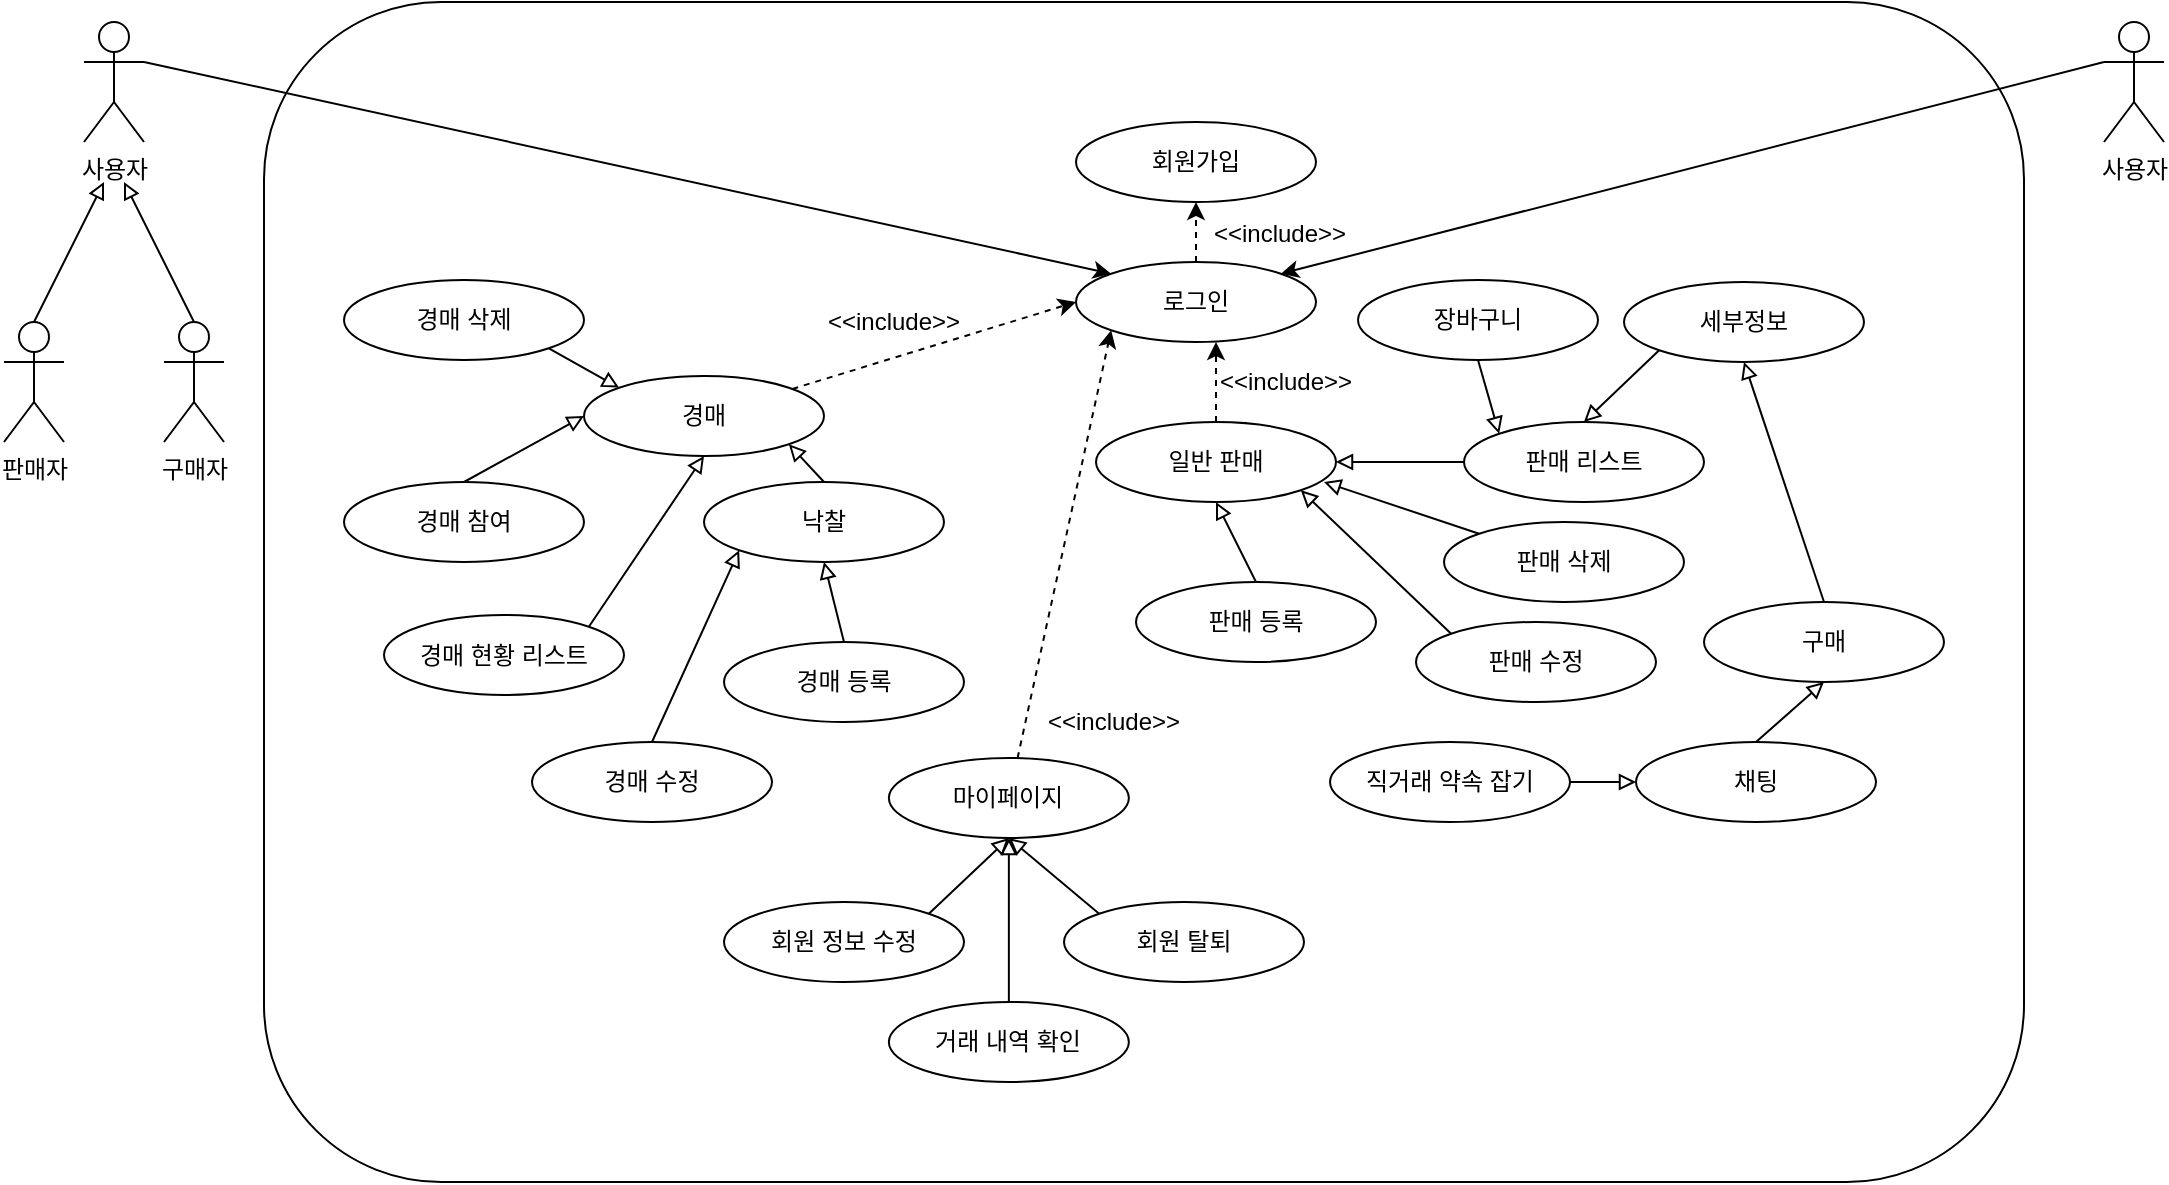 <mxfile version="14.8.0" type="github">
  <diagram id="tnOmO5F_K6ay91ntktzV" name="Page-1">
    <mxGraphModel dx="1422" dy="794" grid="1" gridSize="10" guides="1" tooltips="1" connect="1" arrows="1" fold="1" page="1" pageScale="1" pageWidth="827" pageHeight="1169" math="0" shadow="0">
      <root>
        <mxCell id="0" />
        <mxCell id="1" parent="0" />
        <mxCell id="yuPt1DAQd6iCSXwoG6E5-1" value="사용자" style="shape=umlActor;verticalLabelPosition=bottom;verticalAlign=top;html=1;outlineConnect=0;" vertex="1" parent="1">
          <mxGeometry x="1080" y="60" width="30" height="60" as="geometry" />
        </mxCell>
        <mxCell id="yuPt1DAQd6iCSXwoG6E5-2" value="사용자" style="shape=umlActor;verticalLabelPosition=bottom;verticalAlign=top;html=1;outlineConnect=0;" vertex="1" parent="1">
          <mxGeometry x="70" y="60" width="30" height="60" as="geometry" />
        </mxCell>
        <mxCell id="yuPt1DAQd6iCSXwoG6E5-19" value="판매자" style="shape=umlActor;verticalLabelPosition=bottom;verticalAlign=top;html=1;outlineConnect=0;" vertex="1" parent="1">
          <mxGeometry x="30" y="210" width="30" height="60" as="geometry" />
        </mxCell>
        <mxCell id="yuPt1DAQd6iCSXwoG6E5-20" value="구매자" style="shape=umlActor;verticalLabelPosition=bottom;verticalAlign=top;html=1;outlineConnect=0;" vertex="1" parent="1">
          <mxGeometry x="110" y="210" width="30" height="60" as="geometry" />
        </mxCell>
        <mxCell id="yuPt1DAQd6iCSXwoG6E5-24" value="" style="endArrow=block;html=1;endFill=0;exitX=0.5;exitY=0;exitDx=0;exitDy=0;exitPerimeter=0;" edge="1" parent="1" source="yuPt1DAQd6iCSXwoG6E5-19">
          <mxGeometry width="50" height="50" relative="1" as="geometry">
            <mxPoint x="50" y="180" as="sourcePoint" />
            <mxPoint x="80" y="140" as="targetPoint" />
          </mxGeometry>
        </mxCell>
        <mxCell id="yuPt1DAQd6iCSXwoG6E5-25" value="" style="endArrow=block;html=1;endFill=0;exitX=0.5;exitY=0;exitDx=0;exitDy=0;exitPerimeter=0;" edge="1" parent="1" source="yuPt1DAQd6iCSXwoG6E5-20">
          <mxGeometry width="50" height="50" relative="1" as="geometry">
            <mxPoint x="60" y="190" as="sourcePoint" />
            <mxPoint x="90" y="140" as="targetPoint" />
          </mxGeometry>
        </mxCell>
        <mxCell id="yuPt1DAQd6iCSXwoG6E5-62" value="" style="rounded=1;whiteSpace=wrap;html=1;" vertex="1" parent="1">
          <mxGeometry x="160" y="50" width="880" height="590" as="geometry" />
        </mxCell>
        <mxCell id="yuPt1DAQd6iCSXwoG6E5-63" value="로그인" style="ellipse;whiteSpace=wrap;html=1;" vertex="1" parent="1">
          <mxGeometry x="566" y="180" width="120" height="40" as="geometry" />
        </mxCell>
        <mxCell id="yuPt1DAQd6iCSXwoG6E5-64" value="회원가입" style="ellipse;whiteSpace=wrap;html=1;" vertex="1" parent="1">
          <mxGeometry x="566" y="110" width="120" height="40" as="geometry" />
        </mxCell>
        <mxCell id="yuPt1DAQd6iCSXwoG6E5-65" value="회원 정보 수정" style="ellipse;whiteSpace=wrap;html=1;" vertex="1" parent="1">
          <mxGeometry x="390" y="500" width="120" height="40" as="geometry" />
        </mxCell>
        <mxCell id="yuPt1DAQd6iCSXwoG6E5-67" value="" style="endArrow=classic;html=1;entryX=0.5;entryY=1;entryDx=0;entryDy=0;exitX=0.5;exitY=0;exitDx=0;exitDy=0;dashed=1;" edge="1" parent="1" source="yuPt1DAQd6iCSXwoG6E5-63" target="yuPt1DAQd6iCSXwoG6E5-64">
          <mxGeometry width="50" height="50" relative="1" as="geometry">
            <mxPoint x="476" y="210" as="sourcePoint" />
            <mxPoint x="576" y="210" as="targetPoint" />
          </mxGeometry>
        </mxCell>
        <mxCell id="yuPt1DAQd6iCSXwoG6E5-69" value="&amp;lt;&amp;lt;include&amp;gt;&amp;gt;" style="text;html=1;strokeColor=none;fillColor=none;align=center;verticalAlign=middle;whiteSpace=wrap;rounded=0;" vertex="1" parent="1">
          <mxGeometry x="643" y="156" width="50" height="20" as="geometry" />
        </mxCell>
        <mxCell id="yuPt1DAQd6iCSXwoG6E5-70" value="경매" style="ellipse;whiteSpace=wrap;html=1;" vertex="1" parent="1">
          <mxGeometry x="320" y="237" width="120" height="40" as="geometry" />
        </mxCell>
        <mxCell id="yuPt1DAQd6iCSXwoG6E5-71" value="경매 참여" style="ellipse;whiteSpace=wrap;html=1;" vertex="1" parent="1">
          <mxGeometry x="200" y="290" width="120" height="40" as="geometry" />
        </mxCell>
        <mxCell id="yuPt1DAQd6iCSXwoG6E5-72" value="경매 등록&lt;span style=&quot;color: rgba(0 , 0 , 0 , 0) ; font-family: monospace ; font-size: 0px&quot;&gt;%3CmxGraphModel%3E%3Croot%3E%3CmxCell%20id%3D%220%22%2F%3E%3CmxCell%20id%3D%221%22%20parent%3D%220%22%2F%3E%3CmxCell%20id%3D%222%22%20value%3D%22%EA%B2%BD%EB%A7%A4%22%20style%3D%22ellipse%3BwhiteSpace%3Dwrap%3Bhtml%3D1%3B%22%20vertex%3D%221%22%20parent%3D%221%22%3E%3CmxGeometry%20x%3D%22240%22%20y%3D%22240%22%20width%3D%22120%22%20height%3D%2240%22%20as%3D%22geometry%22%2F%3E%3C%2FmxCell%3E%3C%2Froot%3E%3C%2FmxGraphModel%3E&lt;/span&gt;" style="ellipse;whiteSpace=wrap;html=1;" vertex="1" parent="1">
          <mxGeometry x="390" y="370" width="120" height="40" as="geometry" />
        </mxCell>
        <mxCell id="yuPt1DAQd6iCSXwoG6E5-73" value="경매 수정&lt;span style=&quot;color: rgba(0 , 0 , 0 , 0) ; font-family: monospace ; font-size: 0px&quot;&gt;3CmxGraphModel%3E%3Croot%3E%3CmxCell%20id%3D%220%22%2F%3E%3CmxCell%20id%3D%221%22%20parent%3D%220%22%2F%3E%3CmxCell%20id%3D%222%22%20value%3D%22%EA%B2%BD%EB%A7%A4%22%20style%3D%22ellipse%3BwhiteSpace%3Dwrap%3Bhtml%3D1%3B%22%20vertex%3D%221%22%20parent%3D%221%22%3E%3CmxGeometry%20x%3D%22240%22%20y%3D%22240%22%20width%3D%22120%22%20height%3D%2240%22%20as%3D%22geometry%22%2F%3E%3C%2FmxCell%3E%3C%2Froot%3E%3C%2FmxGraphModel%3E&lt;/span&gt;" style="ellipse;whiteSpace=wrap;html=1;" vertex="1" parent="1">
          <mxGeometry x="294" y="420" width="120" height="40" as="geometry" />
        </mxCell>
        <mxCell id="yuPt1DAQd6iCSXwoG6E5-74" value="" style="endArrow=block;html=1;exitX=0.5;exitY=0;exitDx=0;exitDy=0;endFill=0;entryX=0;entryY=0.5;entryDx=0;entryDy=0;" edge="1" parent="1" source="yuPt1DAQd6iCSXwoG6E5-71" target="yuPt1DAQd6iCSXwoG6E5-70">
          <mxGeometry width="50" height="50" relative="1" as="geometry">
            <mxPoint x="370" y="230" as="sourcePoint" />
            <mxPoint x="278" y="290" as="targetPoint" />
          </mxGeometry>
        </mxCell>
        <mxCell id="yuPt1DAQd6iCSXwoG6E5-75" value="" style="endArrow=block;html=1;exitX=0.5;exitY=0;exitDx=0;exitDy=0;entryX=0;entryY=1;entryDx=0;entryDy=0;endFill=0;" edge="1" parent="1" source="yuPt1DAQd6iCSXwoG6E5-73" target="yuPt1DAQd6iCSXwoG6E5-98">
          <mxGeometry width="50" height="50" relative="1" as="geometry">
            <mxPoint x="362.426" y="395.858" as="sourcePoint" />
            <mxPoint x="380" y="370" as="targetPoint" />
          </mxGeometry>
        </mxCell>
        <mxCell id="yuPt1DAQd6iCSXwoG6E5-76" value="" style="endArrow=block;html=1;exitX=0.5;exitY=0;exitDx=0;exitDy=0;endFill=0;entryX=0.5;entryY=1;entryDx=0;entryDy=0;" edge="1" parent="1" source="yuPt1DAQd6iCSXwoG6E5-72" target="yuPt1DAQd6iCSXwoG6E5-98">
          <mxGeometry width="50" height="50" relative="1" as="geometry">
            <mxPoint x="337.426" y="544.718" as="sourcePoint" />
            <mxPoint x="387.426" y="410.002" as="targetPoint" />
          </mxGeometry>
        </mxCell>
        <mxCell id="yuPt1DAQd6iCSXwoG6E5-77" value="일반 판매" style="ellipse;whiteSpace=wrap;html=1;" vertex="1" parent="1">
          <mxGeometry x="576" y="260" width="120" height="40" as="geometry" />
        </mxCell>
        <mxCell id="yuPt1DAQd6iCSXwoG6E5-78" value="" style="endArrow=classic;html=1;entryX=0;entryY=0.5;entryDx=0;entryDy=0;dashed=1;" edge="1" parent="1" source="yuPt1DAQd6iCSXwoG6E5-70" target="yuPt1DAQd6iCSXwoG6E5-63">
          <mxGeometry width="50" height="50" relative="1" as="geometry">
            <mxPoint x="440" y="137" as="sourcePoint" />
            <mxPoint x="696" y="207" as="targetPoint" />
          </mxGeometry>
        </mxCell>
        <mxCell id="yuPt1DAQd6iCSXwoG6E5-79" value="" style="endArrow=classic;html=1;dashed=1;exitX=0.5;exitY=0;exitDx=0;exitDy=0;" edge="1" parent="1" source="yuPt1DAQd6iCSXwoG6E5-77">
          <mxGeometry width="50" height="50" relative="1" as="geometry">
            <mxPoint x="496.729" y="259.32" as="sourcePoint" />
            <mxPoint x="636" y="220" as="targetPoint" />
          </mxGeometry>
        </mxCell>
        <mxCell id="yuPt1DAQd6iCSXwoG6E5-80" value="&amp;lt;&amp;lt;include&amp;gt;&amp;gt;" style="text;html=1;strokeColor=none;fillColor=none;align=center;verticalAlign=middle;whiteSpace=wrap;rounded=0;" vertex="1" parent="1">
          <mxGeometry x="646" y="230" width="50" height="20" as="geometry" />
        </mxCell>
        <mxCell id="yuPt1DAQd6iCSXwoG6E5-81" value="&amp;lt;&amp;lt;include&amp;gt;&amp;gt;" style="text;html=1;strokeColor=none;fillColor=none;align=center;verticalAlign=middle;whiteSpace=wrap;rounded=0;" vertex="1" parent="1">
          <mxGeometry x="450" y="200" width="50" height="20" as="geometry" />
        </mxCell>
        <mxCell id="yuPt1DAQd6iCSXwoG6E5-82" value="판매 등록" style="ellipse;whiteSpace=wrap;html=1;" vertex="1" parent="1">
          <mxGeometry x="596" y="340" width="120" height="40" as="geometry" />
        </mxCell>
        <mxCell id="yuPt1DAQd6iCSXwoG6E5-83" value="" style="endArrow=block;html=1;exitX=0.5;exitY=0;exitDx=0;exitDy=0;endFill=0;entryX=0.5;entryY=1;entryDx=0;entryDy=0;" edge="1" parent="1" source="yuPt1DAQd6iCSXwoG6E5-82" target="yuPt1DAQd6iCSXwoG6E5-77">
          <mxGeometry width="50" height="50" relative="1" as="geometry">
            <mxPoint x="756" y="245.86" as="sourcePoint" />
            <mxPoint x="653.574" y="300.002" as="targetPoint" />
          </mxGeometry>
        </mxCell>
        <mxCell id="yuPt1DAQd6iCSXwoG6E5-84" value="구매" style="ellipse;whiteSpace=wrap;html=1;" vertex="1" parent="1">
          <mxGeometry x="880" y="350" width="120" height="40" as="geometry" />
        </mxCell>
        <mxCell id="yuPt1DAQd6iCSXwoG6E5-85" value="" style="endArrow=block;html=1;exitX=0.5;exitY=0;exitDx=0;exitDy=0;endFill=0;entryX=0.5;entryY=1;entryDx=0;entryDy=0;" edge="1" parent="1" source="yuPt1DAQd6iCSXwoG6E5-84" target="yuPt1DAQd6iCSXwoG6E5-104">
          <mxGeometry width="50" height="50" relative="1" as="geometry">
            <mxPoint x="580" y="390" as="sourcePoint" />
            <mxPoint x="900" y="250" as="targetPoint" />
          </mxGeometry>
        </mxCell>
        <mxCell id="yuPt1DAQd6iCSXwoG6E5-86" value="채팅" style="ellipse;whiteSpace=wrap;html=1;" vertex="1" parent="1">
          <mxGeometry x="846" y="420" width="120" height="40" as="geometry" />
        </mxCell>
        <mxCell id="yuPt1DAQd6iCSXwoG6E5-87" value="" style="endArrow=block;html=1;exitX=0.5;exitY=0;exitDx=0;exitDy=0;endFill=0;entryX=0.5;entryY=1;entryDx=0;entryDy=0;" edge="1" parent="1" source="yuPt1DAQd6iCSXwoG6E5-86" target="yuPt1DAQd6iCSXwoG6E5-84">
          <mxGeometry width="50" height="50" relative="1" as="geometry">
            <mxPoint x="1006" y="335.86" as="sourcePoint" />
            <mxPoint x="886" y="390" as="targetPoint" />
          </mxGeometry>
        </mxCell>
        <mxCell id="yuPt1DAQd6iCSXwoG6E5-88" value="판매 수정" style="ellipse;whiteSpace=wrap;html=1;" vertex="1" parent="1">
          <mxGeometry x="736" y="360" width="120" height="40" as="geometry" />
        </mxCell>
        <mxCell id="yuPt1DAQd6iCSXwoG6E5-89" value="" style="endArrow=block;html=1;exitX=0;exitY=0;exitDx=0;exitDy=0;endFill=0;entryX=1;entryY=1;entryDx=0;entryDy=0;" edge="1" parent="1" source="yuPt1DAQd6iCSXwoG6E5-88" target="yuPt1DAQd6iCSXwoG6E5-77">
          <mxGeometry width="50" height="50" relative="1" as="geometry">
            <mxPoint x="816" y="225.86" as="sourcePoint" />
            <mxPoint x="696" y="280" as="targetPoint" />
          </mxGeometry>
        </mxCell>
        <mxCell id="yuPt1DAQd6iCSXwoG6E5-90" value="경매 삭제" style="ellipse;whiteSpace=wrap;html=1;" vertex="1" parent="1">
          <mxGeometry x="200" y="189" width="120" height="40" as="geometry" />
        </mxCell>
        <mxCell id="yuPt1DAQd6iCSXwoG6E5-91" value="" style="endArrow=block;html=1;exitX=1;exitY=1;exitDx=0;exitDy=0;endFill=0;entryX=0;entryY=0;entryDx=0;entryDy=0;" edge="1" parent="1" source="yuPt1DAQd6iCSXwoG6E5-90" target="yuPt1DAQd6iCSXwoG6E5-70">
          <mxGeometry width="50" height="50" relative="1" as="geometry">
            <mxPoint x="370" y="101.86" as="sourcePoint" />
            <mxPoint x="250" y="156" as="targetPoint" />
          </mxGeometry>
        </mxCell>
        <mxCell id="yuPt1DAQd6iCSXwoG6E5-92" value="판매 삭제" style="ellipse;whiteSpace=wrap;html=1;" vertex="1" parent="1">
          <mxGeometry x="750" y="310" width="120" height="40" as="geometry" />
        </mxCell>
        <mxCell id="yuPt1DAQd6iCSXwoG6E5-93" value="" style="endArrow=block;html=1;exitX=0;exitY=0;exitDx=0;exitDy=0;endFill=0;" edge="1" parent="1" source="yuPt1DAQd6iCSXwoG6E5-92">
          <mxGeometry width="50" height="50" relative="1" as="geometry">
            <mxPoint x="886" y="165.86" as="sourcePoint" />
            <mxPoint x="690" y="290" as="targetPoint" />
          </mxGeometry>
        </mxCell>
        <mxCell id="yuPt1DAQd6iCSXwoG6E5-94" value="장바구니" style="ellipse;whiteSpace=wrap;html=1;" vertex="1" parent="1">
          <mxGeometry x="707" y="189" width="120" height="40" as="geometry" />
        </mxCell>
        <mxCell id="yuPt1DAQd6iCSXwoG6E5-95" value="" style="endArrow=block;html=1;exitX=0.5;exitY=1;exitDx=0;exitDy=0;endFill=0;entryX=0;entryY=0;entryDx=0;entryDy=0;" edge="1" parent="1" source="yuPt1DAQd6iCSXwoG6E5-94" target="yuPt1DAQd6iCSXwoG6E5-102">
          <mxGeometry width="50" height="50" relative="1" as="geometry">
            <mxPoint x="896" y="101.86" as="sourcePoint" />
            <mxPoint x="690" y="280" as="targetPoint" />
          </mxGeometry>
        </mxCell>
        <mxCell id="yuPt1DAQd6iCSXwoG6E5-96" value="직거래 약속 잡기" style="ellipse;whiteSpace=wrap;html=1;" vertex="1" parent="1">
          <mxGeometry x="693" y="420" width="120" height="40" as="geometry" />
        </mxCell>
        <mxCell id="yuPt1DAQd6iCSXwoG6E5-97" value="" style="endArrow=block;html=1;exitX=1;exitY=0.5;exitDx=0;exitDy=0;endFill=0;entryX=0;entryY=0.5;entryDx=0;entryDy=0;" edge="1" parent="1" source="yuPt1DAQd6iCSXwoG6E5-96" target="yuPt1DAQd6iCSXwoG6E5-86">
          <mxGeometry width="50" height="50" relative="1" as="geometry">
            <mxPoint x="1066" y="355.86" as="sourcePoint" />
            <mxPoint x="876" y="470" as="targetPoint" />
          </mxGeometry>
        </mxCell>
        <mxCell id="yuPt1DAQd6iCSXwoG6E5-98" value="낙찰" style="ellipse;whiteSpace=wrap;html=1;" vertex="1" parent="1">
          <mxGeometry x="380" y="290" width="120" height="40" as="geometry" />
        </mxCell>
        <mxCell id="yuPt1DAQd6iCSXwoG6E5-99" value="" style="endArrow=block;html=1;exitX=0.5;exitY=0;exitDx=0;exitDy=0;endFill=0;entryX=1;entryY=1;entryDx=0;entryDy=0;" edge="1" parent="1" source="yuPt1DAQd6iCSXwoG6E5-98" target="yuPt1DAQd6iCSXwoG6E5-70">
          <mxGeometry width="50" height="50" relative="1" as="geometry">
            <mxPoint x="372.426" y="405.858" as="sourcePoint" />
            <mxPoint x="430" y="277" as="targetPoint" />
          </mxGeometry>
        </mxCell>
        <mxCell id="yuPt1DAQd6iCSXwoG6E5-100" value="경매 현황 리스트" style="ellipse;whiteSpace=wrap;html=1;" vertex="1" parent="1">
          <mxGeometry x="220" y="356.5" width="120" height="40" as="geometry" />
        </mxCell>
        <mxCell id="yuPt1DAQd6iCSXwoG6E5-101" value="" style="endArrow=block;html=1;exitX=1;exitY=0;exitDx=0;exitDy=0;endFill=0;entryX=0.5;entryY=1;entryDx=0;entryDy=0;" edge="1" parent="1" source="yuPt1DAQd6iCSXwoG6E5-100" target="yuPt1DAQd6iCSXwoG6E5-70">
          <mxGeometry width="50" height="50" relative="1" as="geometry">
            <mxPoint x="390" y="296.5" as="sourcePoint" />
            <mxPoint x="380" y="280" as="targetPoint" />
          </mxGeometry>
        </mxCell>
        <mxCell id="yuPt1DAQd6iCSXwoG6E5-102" value="판매 리스트" style="ellipse;whiteSpace=wrap;html=1;" vertex="1" parent="1">
          <mxGeometry x="760" y="260" width="120" height="40" as="geometry" />
        </mxCell>
        <mxCell id="yuPt1DAQd6iCSXwoG6E5-103" value="" style="endArrow=block;html=1;exitX=0;exitY=0.5;exitDx=0;exitDy=0;endFill=0;entryX=1;entryY=0.5;entryDx=0;entryDy=0;" edge="1" parent="1" source="yuPt1DAQd6iCSXwoG6E5-102" target="yuPt1DAQd6iCSXwoG6E5-77">
          <mxGeometry width="50" height="50" relative="1" as="geometry">
            <mxPoint x="870" y="38.86" as="sourcePoint" />
            <mxPoint x="700" y="284" as="targetPoint" />
          </mxGeometry>
        </mxCell>
        <mxCell id="yuPt1DAQd6iCSXwoG6E5-104" value="세부정보" style="ellipse;whiteSpace=wrap;html=1;" vertex="1" parent="1">
          <mxGeometry x="840" y="190" width="120" height="40" as="geometry" />
        </mxCell>
        <mxCell id="yuPt1DAQd6iCSXwoG6E5-105" value="" style="endArrow=block;html=1;exitX=0;exitY=1;exitDx=0;exitDy=0;endFill=0;entryX=0.5;entryY=0;entryDx=0;entryDy=0;" edge="1" parent="1" source="yuPt1DAQd6iCSXwoG6E5-104" target="yuPt1DAQd6iCSXwoG6E5-102">
          <mxGeometry width="50" height="50" relative="1" as="geometry">
            <mxPoint x="1029" y="121.86" as="sourcePoint" />
            <mxPoint x="910.574" y="285.858" as="targetPoint" />
          </mxGeometry>
        </mxCell>
        <mxCell id="yuPt1DAQd6iCSXwoG6E5-106" value="마이페이지" style="ellipse;whiteSpace=wrap;html=1;" vertex="1" parent="1">
          <mxGeometry x="472.43" y="428" width="120" height="40" as="geometry" />
        </mxCell>
        <mxCell id="yuPt1DAQd6iCSXwoG6E5-107" value="" style="endArrow=classic;html=1;entryX=0;entryY=1;entryDx=0;entryDy=0;dashed=1;" edge="1" parent="1" source="yuPt1DAQd6iCSXwoG6E5-106" target="yuPt1DAQd6iCSXwoG6E5-63">
          <mxGeometry width="50" height="50" relative="1" as="geometry">
            <mxPoint x="592.43" y="328" as="sourcePoint" />
            <mxPoint x="736.004" y="405.142" as="targetPoint" />
          </mxGeometry>
        </mxCell>
        <mxCell id="yuPt1DAQd6iCSXwoG6E5-108" value="&amp;lt;&amp;lt;include&amp;gt;&amp;gt;" style="text;html=1;strokeColor=none;fillColor=none;align=center;verticalAlign=middle;whiteSpace=wrap;rounded=0;" vertex="1" parent="1">
          <mxGeometry x="560" y="400" width="50" height="20" as="geometry" />
        </mxCell>
        <mxCell id="yuPt1DAQd6iCSXwoG6E5-109" value="" style="endArrow=block;html=1;exitX=1;exitY=0;exitDx=0;exitDy=0;endFill=0;entryX=0.5;entryY=1;entryDx=0;entryDy=0;" edge="1" parent="1" source="yuPt1DAQd6iCSXwoG6E5-65" target="yuPt1DAQd6iCSXwoG6E5-106">
          <mxGeometry width="50" height="50" relative="1" as="geometry">
            <mxPoint x="460" y="380" as="sourcePoint" />
            <mxPoint x="450" y="340" as="targetPoint" />
          </mxGeometry>
        </mxCell>
        <mxCell id="yuPt1DAQd6iCSXwoG6E5-110" value="거래 내역 확인" style="ellipse;whiteSpace=wrap;html=1;" vertex="1" parent="1">
          <mxGeometry x="472.43" y="550" width="120" height="40" as="geometry" />
        </mxCell>
        <mxCell id="yuPt1DAQd6iCSXwoG6E5-111" value="" style="endArrow=block;html=1;exitX=0.5;exitY=0;exitDx=0;exitDy=0;endFill=0;entryX=0.5;entryY=1;entryDx=0;entryDy=0;" edge="1" parent="1" source="yuPt1DAQd6iCSXwoG6E5-110" target="yuPt1DAQd6iCSXwoG6E5-106">
          <mxGeometry width="50" height="50" relative="1" as="geometry">
            <mxPoint x="470" y="390" as="sourcePoint" />
            <mxPoint x="542.43" y="478" as="targetPoint" />
          </mxGeometry>
        </mxCell>
        <mxCell id="yuPt1DAQd6iCSXwoG6E5-112" value="회원 탈퇴" style="ellipse;whiteSpace=wrap;html=1;" vertex="1" parent="1">
          <mxGeometry x="560" y="500" width="120" height="40" as="geometry" />
        </mxCell>
        <mxCell id="yuPt1DAQd6iCSXwoG6E5-113" value="" style="endArrow=block;html=1;exitX=0;exitY=0;exitDx=0;exitDy=0;endFill=0;entryX=0.5;entryY=1;entryDx=0;entryDy=0;" edge="1" parent="1" source="yuPt1DAQd6iCSXwoG6E5-112" target="yuPt1DAQd6iCSXwoG6E5-106">
          <mxGeometry width="50" height="50" relative="1" as="geometry">
            <mxPoint x="720" y="390" as="sourcePoint" />
            <mxPoint x="792.43" y="478" as="targetPoint" />
          </mxGeometry>
        </mxCell>
        <mxCell id="yuPt1DAQd6iCSXwoG6E5-114" value="" style="endArrow=classic;html=1;exitX=1;exitY=0.333;exitDx=0;exitDy=0;exitPerimeter=0;entryX=0;entryY=0;entryDx=0;entryDy=0;" edge="1" parent="1" source="yuPt1DAQd6iCSXwoG6E5-2" target="yuPt1DAQd6iCSXwoG6E5-63">
          <mxGeometry width="50" height="50" relative="1" as="geometry">
            <mxPoint x="550" y="390" as="sourcePoint" />
            <mxPoint x="600" y="340" as="targetPoint" />
          </mxGeometry>
        </mxCell>
        <mxCell id="yuPt1DAQd6iCSXwoG6E5-115" value="" style="endArrow=classic;html=1;exitX=0;exitY=0.333;exitDx=0;exitDy=0;exitPerimeter=0;entryX=1;entryY=0;entryDx=0;entryDy=0;" edge="1" parent="1" source="yuPt1DAQd6iCSXwoG6E5-1" target="yuPt1DAQd6iCSXwoG6E5-63">
          <mxGeometry width="50" height="50" relative="1" as="geometry">
            <mxPoint x="110" y="90" as="sourcePoint" />
            <mxPoint x="593.574" y="195.858" as="targetPoint" />
          </mxGeometry>
        </mxCell>
      </root>
    </mxGraphModel>
  </diagram>
</mxfile>
